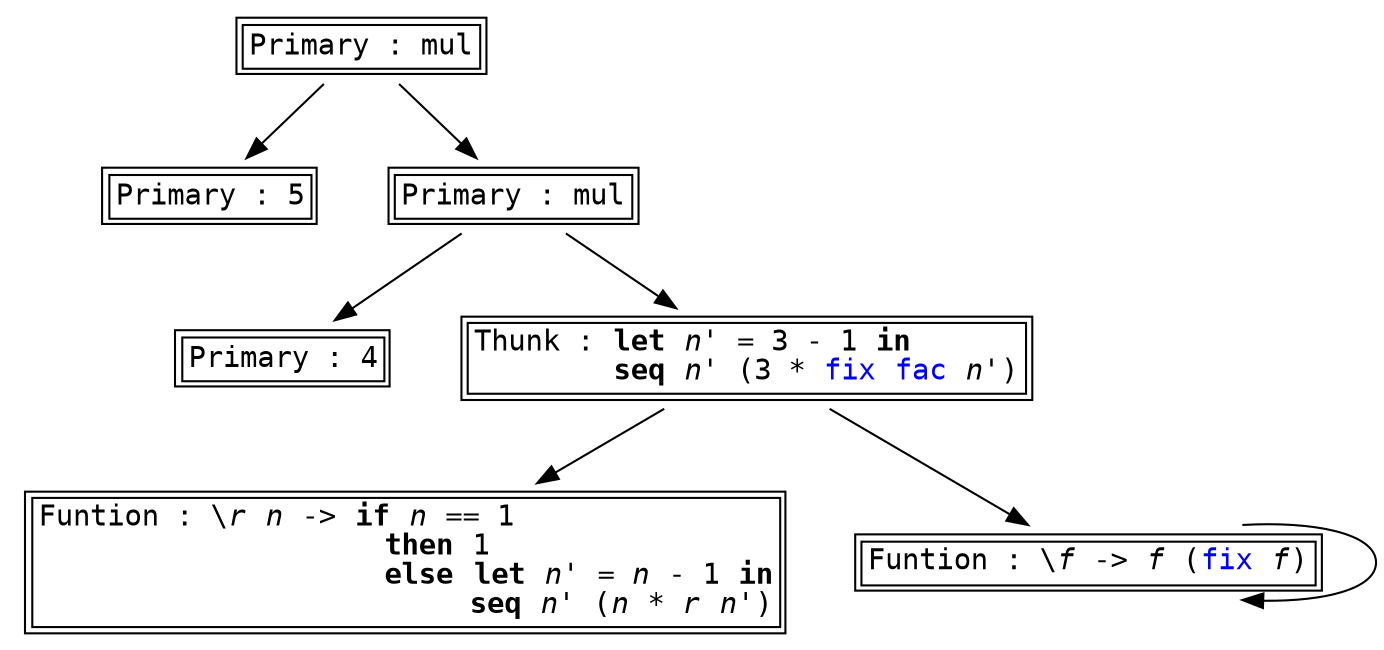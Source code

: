 digraph G {
node [ fontname=monospace, shape=plaintext ];
s0[label=<<TABLE ALIGN="LEFT"><TR><TD BALIGN="LEFT" ALIGN="LEFT">Funtion&nbsp;:&nbsp;\<I>r</I>&nbsp;<I>n</I>&nbsp;-&gt;&nbsp;<B>if</B>&nbsp;<I>n</I>&nbsp;==&nbsp;1&nbsp;&nbsp;&nbsp;&nbsp;&nbsp;&nbsp;&nbsp;&nbsp;&nbsp;&nbsp;&nbsp;&nbsp;&nbsp;&nbsp;&nbsp;<BR />&nbsp;&nbsp;&nbsp;&nbsp;&nbsp;&nbsp;&nbsp;&nbsp;&nbsp;&nbsp;&nbsp;&nbsp;&nbsp;&nbsp;&nbsp;&nbsp;&nbsp;&nbsp;&nbsp;&nbsp;<B>then</B>&nbsp;1&nbsp;&nbsp;&nbsp;&nbsp;&nbsp;&nbsp;&nbsp;&nbsp;&nbsp;&nbsp;&nbsp;&nbsp;&nbsp;&nbsp;&nbsp;&nbsp;<BR />&nbsp;&nbsp;&nbsp;&nbsp;&nbsp;&nbsp;&nbsp;&nbsp;&nbsp;&nbsp;&nbsp;&nbsp;&nbsp;&nbsp;&nbsp;&nbsp;&nbsp;&nbsp;&nbsp;&nbsp;<B>else</B>&nbsp;<B>let</B>&nbsp;<I>n'</I>&nbsp;=&nbsp;<I>n</I>&nbsp;-&nbsp;1&nbsp;<B>in</B><BR />&nbsp;&nbsp;&nbsp;&nbsp;&nbsp;&nbsp;&nbsp;&nbsp;&nbsp;&nbsp;&nbsp;&nbsp;&nbsp;&nbsp;&nbsp;&nbsp;&nbsp;&nbsp;&nbsp;&nbsp;&nbsp;&nbsp;&nbsp;&nbsp;&nbsp;<B>seq</B>&nbsp;<I>n'</I>&nbsp;(<I>n</I>&nbsp;*&nbsp;<I>r</I>&nbsp;<I>n'</I>)<BR /></TD></TR></TABLE>>];
s0;
s1[label=<<TABLE ALIGN="LEFT"><TR><TD BALIGN="LEFT" ALIGN="LEFT">Funtion&nbsp;:&nbsp;\<I>f</I>&nbsp;-&gt;&nbsp;<I>f</I>&nbsp;(<FONT COLOR="blue">fix</FONT>&nbsp;<I>f</I>)<BR /></TD></TR></TABLE>>];
s1 -> s1;
s2[label=<<TABLE ALIGN="LEFT"><TR><TD BALIGN="LEFT" ALIGN="LEFT">Primary&nbsp;:&nbsp;mul<BR /></TD></TR></TABLE>>];
s2 -> s3, s4;
s3[label=<<TABLE ALIGN="LEFT"><TR><TD BALIGN="LEFT" ALIGN="LEFT">Primary&nbsp;:&nbsp;5<BR /></TD></TR></TABLE>>];
s3;
s4[label=<<TABLE ALIGN="LEFT"><TR><TD BALIGN="LEFT" ALIGN="LEFT">Primary&nbsp;:&nbsp;mul<BR /></TD></TR></TABLE>>];
s4 -> s5, s6;
s5[label=<<TABLE ALIGN="LEFT"><TR><TD BALIGN="LEFT" ALIGN="LEFT">Primary&nbsp;:&nbsp;4<BR /></TD></TR></TABLE>>];
s5;
s6[label=<<TABLE ALIGN="LEFT"><TR><TD BALIGN="LEFT" ALIGN="LEFT">Thunk&nbsp;:&nbsp;<B>let</B>&nbsp;<I>n'</I>&nbsp;=&nbsp;3&nbsp;-&nbsp;1&nbsp;<B>in</B>&nbsp;&nbsp;&nbsp;&nbsp;&nbsp;&nbsp;<BR />&nbsp;&nbsp;&nbsp;&nbsp;&nbsp;&nbsp;&nbsp;&nbsp;<B>seq</B>&nbsp;<I>n'</I>&nbsp;(3&nbsp;*&nbsp;<FONT COLOR="blue">fix</FONT>&nbsp;<FONT COLOR="blue">fac</FONT>&nbsp;<I>n'</I>)<BR /></TD></TR></TABLE>>];
s6 -> s0, s1;
}